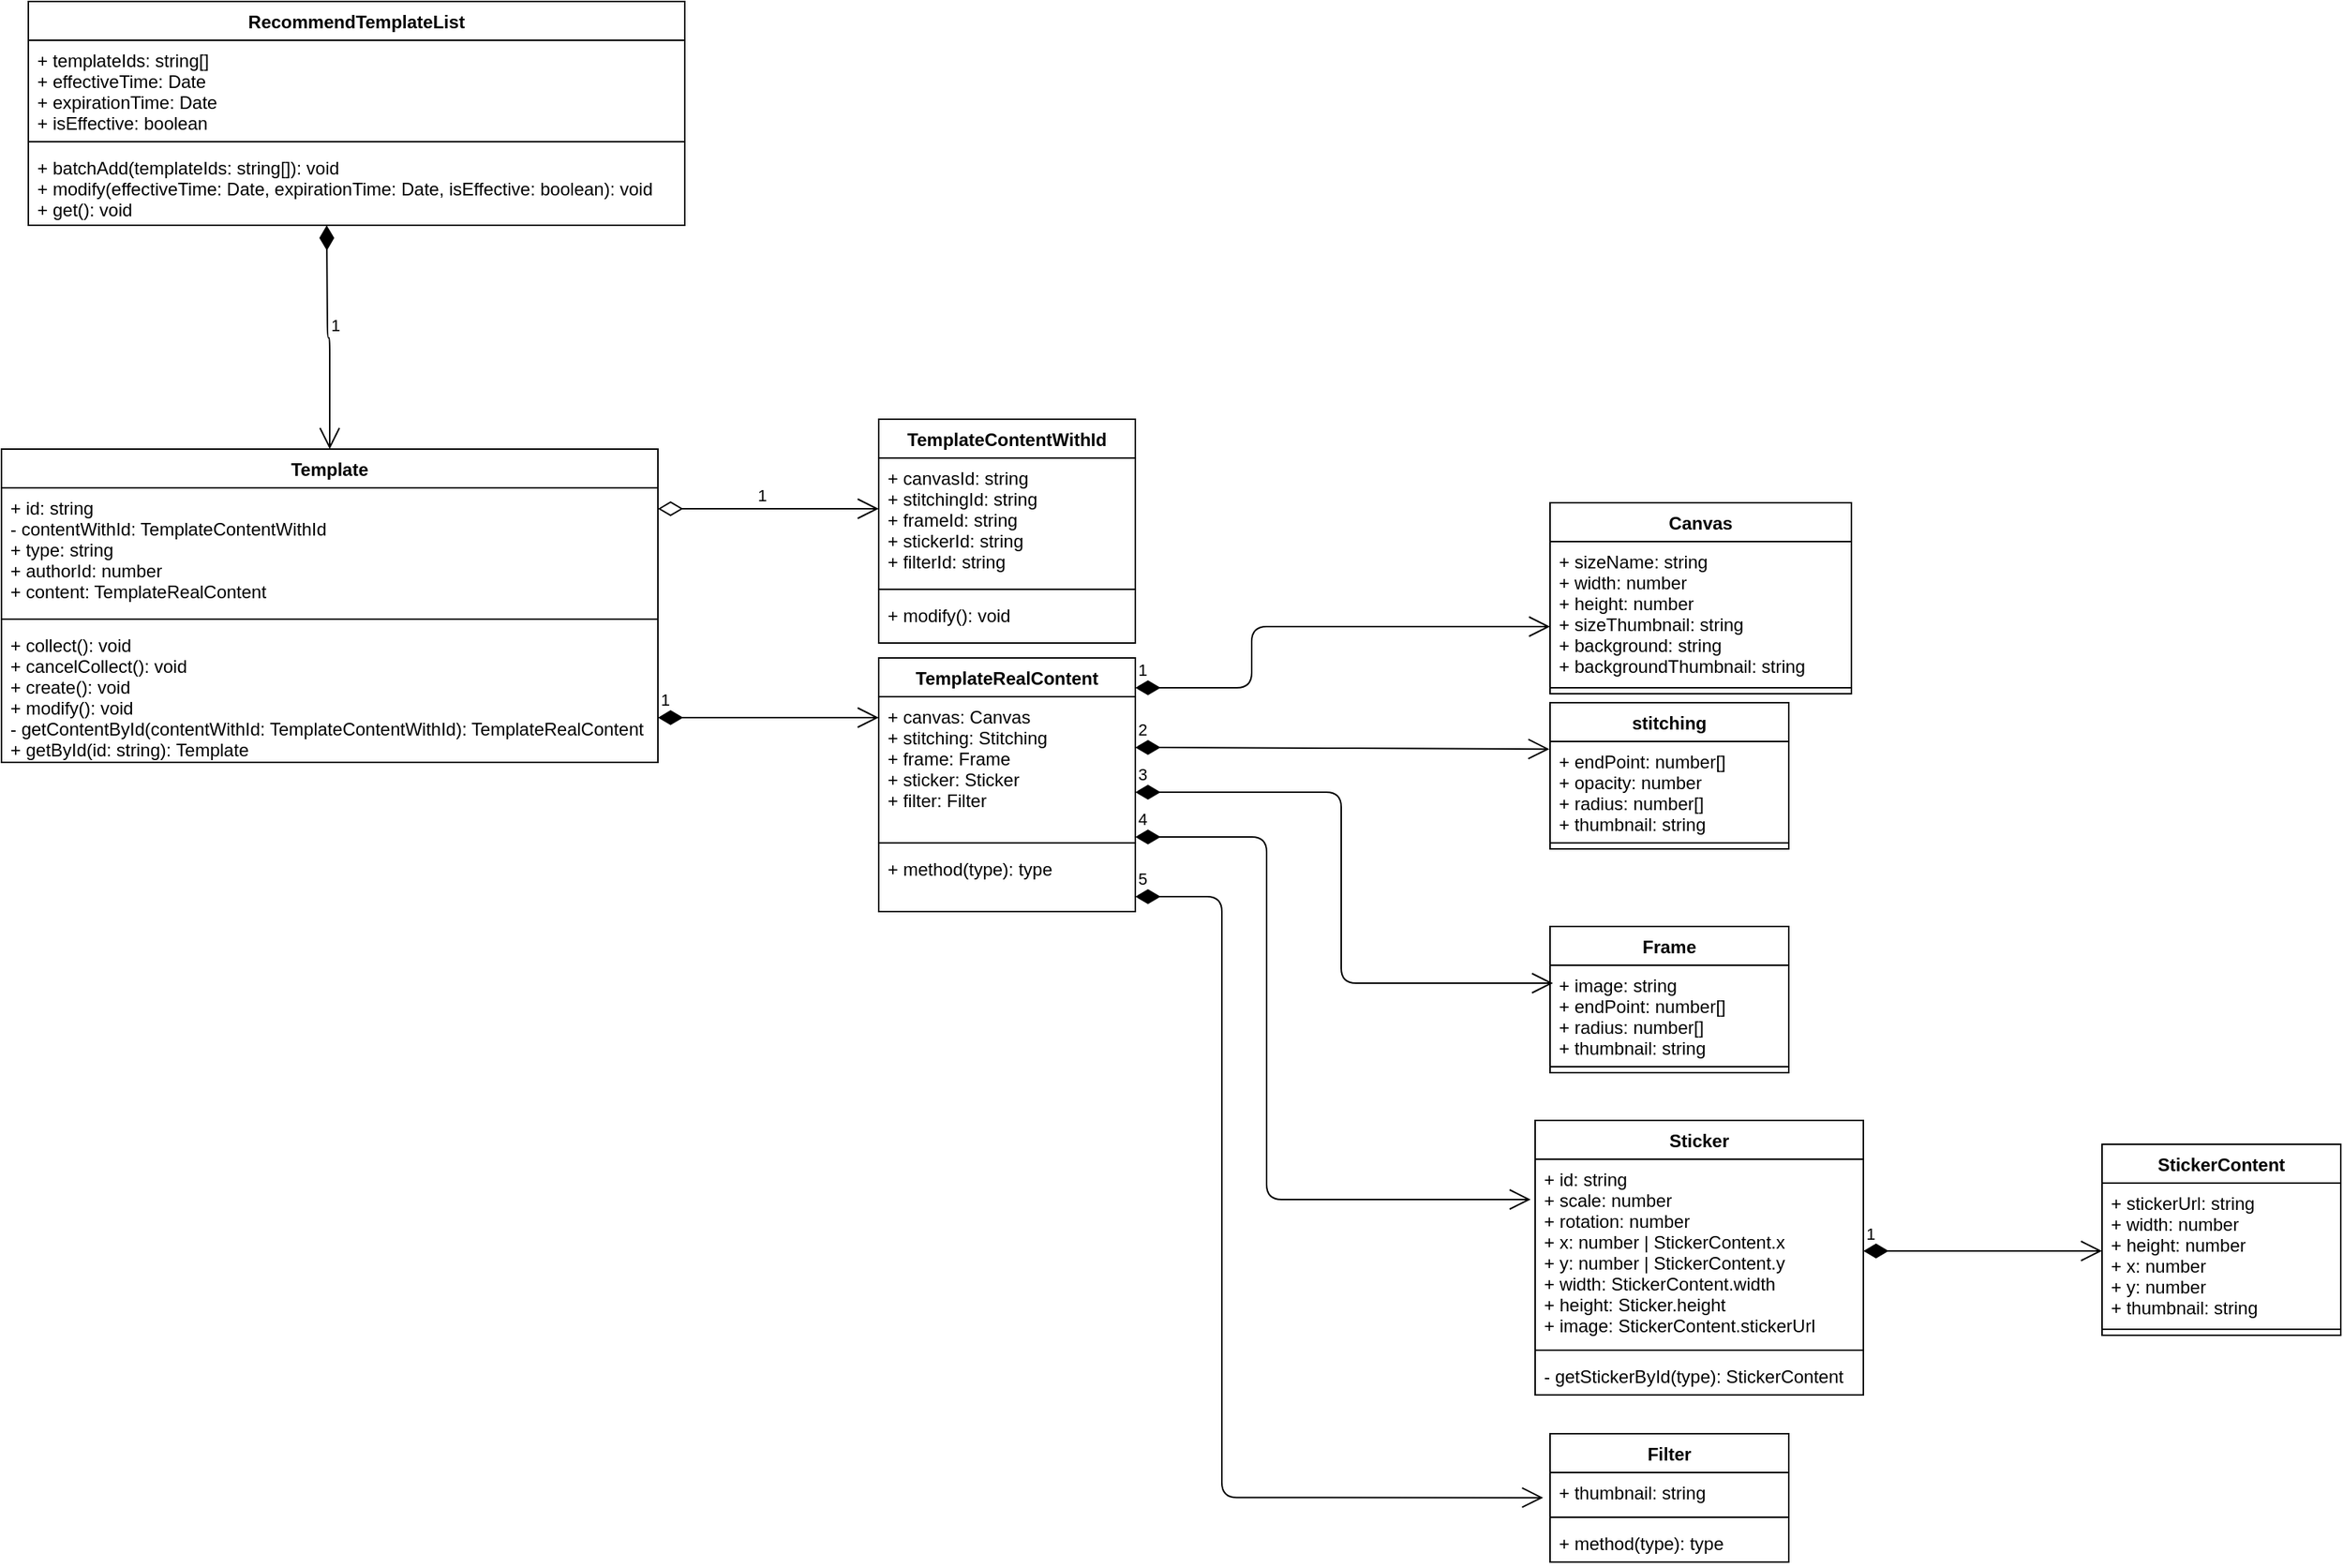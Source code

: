 <mxfile version="14.2.4" type="github">
  <diagram id="8jhjOeW3A8tFNFM3j3vJ" name="Page-1">
    <mxGraphModel dx="1113" dy="647" grid="1" gridSize="10" guides="1" tooltips="1" connect="1" arrows="1" fold="1" page="1" pageScale="1" pageWidth="2336" pageHeight="1654" math="0" shadow="0">
      <root>
        <mxCell id="0" />
        <mxCell id="1" parent="0" />
        <mxCell id="CpujZRGqxjHT9dfPmAvb-1" value="Template" style="swimlane;fontStyle=1;align=center;verticalAlign=top;childLayout=stackLayout;horizontal=1;startSize=26;horizontalStack=0;resizeParent=1;resizeParentMax=0;resizeLast=0;collapsible=1;marginBottom=0;" parent="1" vertex="1">
          <mxGeometry x="380" y="604" width="440" height="210" as="geometry" />
        </mxCell>
        <mxCell id="CpujZRGqxjHT9dfPmAvb-2" value="+ id: string&#xa;- contentWithId: TemplateContentWithId&#xa;+ type: string&#xa;+ authorId: number&#xa;+ content: TemplateRealContent" style="text;strokeColor=none;fillColor=none;align=left;verticalAlign=top;spacingLeft=4;spacingRight=4;overflow=hidden;rotatable=0;points=[[0,0.5],[1,0.5]];portConstraint=eastwest;" parent="CpujZRGqxjHT9dfPmAvb-1" vertex="1">
          <mxGeometry y="26" width="440" height="84" as="geometry" />
        </mxCell>
        <mxCell id="CpujZRGqxjHT9dfPmAvb-3" value="" style="line;strokeWidth=1;fillColor=none;align=left;verticalAlign=middle;spacingTop=-1;spacingLeft=3;spacingRight=3;rotatable=0;labelPosition=right;points=[];portConstraint=eastwest;" parent="CpujZRGqxjHT9dfPmAvb-1" vertex="1">
          <mxGeometry y="110" width="440" height="8" as="geometry" />
        </mxCell>
        <mxCell id="CpujZRGqxjHT9dfPmAvb-4" value="+ collect(): void&#xa;+ cancelCollect(): void&#xa;+ create(): void&#xa;+ modify(): void&#xa;- getContentById(contentWithId: TemplateContentWithId): TemplateRealContent&#xa;+ getById(id: string): Template" style="text;strokeColor=none;fillColor=none;align=left;verticalAlign=top;spacingLeft=4;spacingRight=4;overflow=hidden;rotatable=0;points=[[0,0.5],[1,0.5]];portConstraint=eastwest;" parent="CpujZRGqxjHT9dfPmAvb-1" vertex="1">
          <mxGeometry y="118" width="440" height="92" as="geometry" />
        </mxCell>
        <mxCell id="CpujZRGqxjHT9dfPmAvb-5" value="RecommendTemplateList" style="swimlane;fontStyle=1;align=center;verticalAlign=top;childLayout=stackLayout;horizontal=1;startSize=26;horizontalStack=0;resizeParent=1;resizeParentMax=0;resizeLast=0;collapsible=1;marginBottom=0;" parent="1" vertex="1">
          <mxGeometry x="398" y="304" width="440" height="150" as="geometry" />
        </mxCell>
        <mxCell id="CpujZRGqxjHT9dfPmAvb-6" value="+ templateIds: string[]&#xa;+ effectiveTime: Date&#xa;+ expirationTime: Date&#xa;+ isEffective: boolean" style="text;strokeColor=none;fillColor=none;align=left;verticalAlign=top;spacingLeft=4;spacingRight=4;overflow=hidden;rotatable=0;points=[[0,0.5],[1,0.5]];portConstraint=eastwest;" parent="CpujZRGqxjHT9dfPmAvb-5" vertex="1">
          <mxGeometry y="26" width="440" height="64" as="geometry" />
        </mxCell>
        <mxCell id="CpujZRGqxjHT9dfPmAvb-7" value="" style="line;strokeWidth=1;fillColor=none;align=left;verticalAlign=middle;spacingTop=-1;spacingLeft=3;spacingRight=3;rotatable=0;labelPosition=right;points=[];portConstraint=eastwest;" parent="CpujZRGqxjHT9dfPmAvb-5" vertex="1">
          <mxGeometry y="90" width="440" height="8" as="geometry" />
        </mxCell>
        <mxCell id="CpujZRGqxjHT9dfPmAvb-8" value="+ batchAdd(templateIds: string[]): void&#xa;+ modify(effectiveTime: Date, expirationTime: Date, isEffective: boolean): void&#xa;+ get(): void" style="text;strokeColor=none;fillColor=none;align=left;verticalAlign=top;spacingLeft=4;spacingRight=4;overflow=hidden;rotatable=0;points=[[0,0.5],[1,0.5]];portConstraint=eastwest;" parent="CpujZRGqxjHT9dfPmAvb-5" vertex="1">
          <mxGeometry y="98" width="440" height="52" as="geometry" />
        </mxCell>
        <mxCell id="CpujZRGqxjHT9dfPmAvb-9" value="1" style="endArrow=open;html=1;endSize=12;startArrow=diamondThin;startSize=14;startFill=1;edgeStyle=orthogonalEdgeStyle;align=left;verticalAlign=bottom;entryX=0.5;entryY=0;entryDx=0;entryDy=0;" parent="1" target="CpujZRGqxjHT9dfPmAvb-1" edge="1">
          <mxGeometry relative="1" as="geometry">
            <mxPoint x="598" y="454" as="sourcePoint" />
            <mxPoint x="598" y="544" as="targetPoint" />
            <Array as="points" />
            <mxPoint as="offset" />
          </mxGeometry>
        </mxCell>
        <mxCell id="CpujZRGqxjHT9dfPmAvb-10" value="1" style="endArrow=open;html=1;endSize=12;startArrow=diamondThin;startSize=14;startFill=0;edgeStyle=orthogonalEdgeStyle;align=left;verticalAlign=bottom;" parent="1" edge="1">
          <mxGeometry x="-0.125" relative="1" as="geometry">
            <mxPoint x="820" y="644" as="sourcePoint" />
            <mxPoint x="968" y="644" as="targetPoint" />
            <mxPoint as="offset" />
          </mxGeometry>
        </mxCell>
        <mxCell id="CpujZRGqxjHT9dfPmAvb-11" value="TemplateContentWithId" style="swimlane;fontStyle=1;align=center;verticalAlign=top;childLayout=stackLayout;horizontal=1;startSize=26;horizontalStack=0;resizeParent=1;resizeParentMax=0;resizeLast=0;collapsible=1;marginBottom=0;html=0;" parent="1" vertex="1">
          <mxGeometry x="968" y="584" width="172" height="150" as="geometry" />
        </mxCell>
        <mxCell id="CpujZRGqxjHT9dfPmAvb-12" value="+ canvasId: string&#xa;+ stitchingId: string&#xa;+ frameId: string&#xa;+ stickerId: string&#xa;+ filterId: string" style="text;strokeColor=none;fillColor=none;align=left;verticalAlign=top;spacingLeft=4;spacingRight=4;overflow=hidden;rotatable=0;points=[[0,0.5],[1,0.5]];portConstraint=eastwest;" parent="CpujZRGqxjHT9dfPmAvb-11" vertex="1">
          <mxGeometry y="26" width="172" height="84" as="geometry" />
        </mxCell>
        <mxCell id="CpujZRGqxjHT9dfPmAvb-13" value="" style="line;strokeWidth=1;fillColor=none;align=left;verticalAlign=middle;spacingTop=-1;spacingLeft=3;spacingRight=3;rotatable=0;labelPosition=right;points=[];portConstraint=eastwest;" parent="CpujZRGqxjHT9dfPmAvb-11" vertex="1">
          <mxGeometry y="110" width="172" height="8" as="geometry" />
        </mxCell>
        <mxCell id="CpujZRGqxjHT9dfPmAvb-14" value="+ modify(): void" style="text;strokeColor=none;fillColor=none;align=left;verticalAlign=top;spacingLeft=4;spacingRight=4;overflow=hidden;rotatable=0;points=[[0,0.5],[1,0.5]];portConstraint=eastwest;" parent="CpujZRGqxjHT9dfPmAvb-11" vertex="1">
          <mxGeometry y="118" width="172" height="32" as="geometry" />
        </mxCell>
        <mxCell id="CpujZRGqxjHT9dfPmAvb-15" value="1" style="endArrow=open;html=1;endSize=12;startArrow=diamondThin;startSize=14;startFill=1;edgeStyle=orthogonalEdgeStyle;align=left;verticalAlign=bottom;" parent="1" edge="1">
          <mxGeometry x="-1" y="3" relative="1" as="geometry">
            <mxPoint x="820" y="784" as="sourcePoint" />
            <mxPoint x="968" y="784" as="targetPoint" />
          </mxGeometry>
        </mxCell>
        <mxCell id="CpujZRGqxjHT9dfPmAvb-16" value="TemplateRealContent" style="swimlane;fontStyle=1;align=center;verticalAlign=top;childLayout=stackLayout;horizontal=1;startSize=26;horizontalStack=0;resizeParent=1;resizeParentMax=0;resizeLast=0;collapsible=1;marginBottom=0;html=0;" parent="1" vertex="1">
          <mxGeometry x="968" y="744" width="172" height="170" as="geometry" />
        </mxCell>
        <mxCell id="CpujZRGqxjHT9dfPmAvb-17" value="+ canvas: Canvas&#xa;+ stitching: Stitching&#xa;+ frame: Frame&#xa;+ sticker: Sticker&#xa;+ filter: Filter" style="text;strokeColor=none;fillColor=none;align=left;verticalAlign=top;spacingLeft=4;spacingRight=4;overflow=hidden;rotatable=0;points=[[0,0.5],[1,0.5]];portConstraint=eastwest;" parent="CpujZRGqxjHT9dfPmAvb-16" vertex="1">
          <mxGeometry y="26" width="172" height="94" as="geometry" />
        </mxCell>
        <mxCell id="CpujZRGqxjHT9dfPmAvb-18" value="" style="line;strokeWidth=1;fillColor=none;align=left;verticalAlign=middle;spacingTop=-1;spacingLeft=3;spacingRight=3;rotatable=0;labelPosition=right;points=[];portConstraint=eastwest;" parent="CpujZRGqxjHT9dfPmAvb-16" vertex="1">
          <mxGeometry y="120" width="172" height="8" as="geometry" />
        </mxCell>
        <mxCell id="CpujZRGqxjHT9dfPmAvb-19" value="+ method(type): type" style="text;strokeColor=none;fillColor=none;align=left;verticalAlign=top;spacingLeft=4;spacingRight=4;overflow=hidden;rotatable=0;points=[[0,0.5],[1,0.5]];portConstraint=eastwest;" parent="CpujZRGqxjHT9dfPmAvb-16" vertex="1">
          <mxGeometry y="128" width="172" height="42" as="geometry" />
        </mxCell>
        <mxCell id="CpujZRGqxjHT9dfPmAvb-20" value="1" style="endArrow=open;html=1;endSize=12;startArrow=diamondThin;startSize=14;startFill=1;edgeStyle=orthogonalEdgeStyle;align=left;verticalAlign=bottom;" parent="1" target="CpujZRGqxjHT9dfPmAvb-26" edge="1">
          <mxGeometry x="-1" y="3" relative="1" as="geometry">
            <mxPoint x="1140" y="764" as="sourcePoint" />
            <mxPoint x="1400" y="723" as="targetPoint" />
            <Array as="points">
              <mxPoint x="1218" y="764" />
              <mxPoint x="1218" y="723" />
            </Array>
          </mxGeometry>
        </mxCell>
        <mxCell id="CpujZRGqxjHT9dfPmAvb-21" value="2" style="endArrow=open;html=1;endSize=12;startArrow=diamondThin;startSize=14;startFill=1;edgeStyle=orthogonalEdgeStyle;align=left;verticalAlign=bottom;entryX=-0.003;entryY=0.08;entryDx=0;entryDy=0;entryPerimeter=0;" parent="1" target="CpujZRGqxjHT9dfPmAvb-30" edge="1">
          <mxGeometry x="-1" y="3" relative="1" as="geometry">
            <mxPoint x="1140" y="804" as="sourcePoint" />
            <mxPoint x="1288" y="804" as="targetPoint" />
          </mxGeometry>
        </mxCell>
        <mxCell id="CpujZRGqxjHT9dfPmAvb-22" value="3" style="endArrow=open;html=1;endSize=12;startArrow=diamondThin;startSize=14;startFill=1;edgeStyle=orthogonalEdgeStyle;align=left;verticalAlign=bottom;" parent="1" edge="1">
          <mxGeometry x="-1" y="3" relative="1" as="geometry">
            <mxPoint x="1140" y="834" as="sourcePoint" />
            <mxPoint x="1420" y="962" as="targetPoint" />
            <Array as="points">
              <mxPoint x="1278" y="834" />
              <mxPoint x="1278" y="962" />
              <mxPoint x="1416" y="962" />
            </Array>
          </mxGeometry>
        </mxCell>
        <mxCell id="CpujZRGqxjHT9dfPmAvb-23" value="4" style="endArrow=open;html=1;endSize=12;startArrow=diamondThin;startSize=14;startFill=1;edgeStyle=orthogonalEdgeStyle;align=left;verticalAlign=bottom;" parent="1" edge="1">
          <mxGeometry x="-1" y="3" relative="1" as="geometry">
            <mxPoint x="1140" y="864" as="sourcePoint" />
            <mxPoint x="1405" y="1107" as="targetPoint" />
            <Array as="points">
              <mxPoint x="1228" y="864" />
              <mxPoint x="1228" y="1107" />
            </Array>
          </mxGeometry>
        </mxCell>
        <mxCell id="CpujZRGqxjHT9dfPmAvb-24" value="5" style="endArrow=open;html=1;endSize=12;startArrow=diamondThin;startSize=14;startFill=1;edgeStyle=orthogonalEdgeStyle;align=left;verticalAlign=bottom;entryX=-0.029;entryY=0.647;entryDx=0;entryDy=0;entryPerimeter=0;" parent="1" target="CpujZRGqxjHT9dfPmAvb-42" edge="1">
          <mxGeometry x="-1" y="3" relative="1" as="geometry">
            <mxPoint x="1140" y="904" as="sourcePoint" />
            <mxPoint x="1288" y="904" as="targetPoint" />
            <Array as="points">
              <mxPoint x="1198" y="904" />
              <mxPoint x="1198" y="1307" />
            </Array>
          </mxGeometry>
        </mxCell>
        <mxCell id="CpujZRGqxjHT9dfPmAvb-25" value="Canvas" style="swimlane;fontStyle=1;align=center;verticalAlign=top;childLayout=stackLayout;horizontal=1;startSize=26;horizontalStack=0;resizeParent=1;resizeParentMax=0;resizeLast=0;collapsible=1;marginBottom=0;html=0;" parent="1" vertex="1">
          <mxGeometry x="1418" y="640" width="202" height="128" as="geometry" />
        </mxCell>
        <mxCell id="CpujZRGqxjHT9dfPmAvb-26" value="+ sizeName: string&#xa;+ width: number&#xa;+ height: number&#xa;+ sizeThumbnail: string&#xa;+ background: string&#xa;+ backgroundThumbnail: string" style="text;strokeColor=none;fillColor=none;align=left;verticalAlign=top;spacingLeft=4;spacingRight=4;overflow=hidden;rotatable=0;points=[[0,0.5],[1,0.5]];portConstraint=eastwest;" parent="CpujZRGqxjHT9dfPmAvb-25" vertex="1">
          <mxGeometry y="26" width="202" height="94" as="geometry" />
        </mxCell>
        <mxCell id="CpujZRGqxjHT9dfPmAvb-27" value="" style="line;strokeWidth=1;fillColor=none;align=left;verticalAlign=middle;spacingTop=-1;spacingLeft=3;spacingRight=3;rotatable=0;labelPosition=right;points=[];portConstraint=eastwest;" parent="CpujZRGqxjHT9dfPmAvb-25" vertex="1">
          <mxGeometry y="120" width="202" height="8" as="geometry" />
        </mxCell>
        <mxCell id="CpujZRGqxjHT9dfPmAvb-29" value="stitching" style="swimlane;fontStyle=1;align=center;verticalAlign=top;childLayout=stackLayout;horizontal=1;startSize=26;horizontalStack=0;resizeParent=1;resizeParentMax=0;resizeLast=0;collapsible=1;marginBottom=0;html=0;" parent="1" vertex="1">
          <mxGeometry x="1418" y="774" width="160" height="98" as="geometry" />
        </mxCell>
        <mxCell id="CpujZRGqxjHT9dfPmAvb-30" value="+ endPoint: number[]&#xa;+ opacity: number&#xa;+ radius: number[]&#xa;+ thumbnail: string" style="text;strokeColor=none;fillColor=none;align=left;verticalAlign=top;spacingLeft=4;spacingRight=4;overflow=hidden;rotatable=0;points=[[0,0.5],[1,0.5]];portConstraint=eastwest;" parent="CpujZRGqxjHT9dfPmAvb-29" vertex="1">
          <mxGeometry y="26" width="160" height="64" as="geometry" />
        </mxCell>
        <mxCell id="CpujZRGqxjHT9dfPmAvb-31" value="" style="line;strokeWidth=1;fillColor=none;align=left;verticalAlign=middle;spacingTop=-1;spacingLeft=3;spacingRight=3;rotatable=0;labelPosition=right;points=[];portConstraint=eastwest;" parent="CpujZRGqxjHT9dfPmAvb-29" vertex="1">
          <mxGeometry y="90" width="160" height="8" as="geometry" />
        </mxCell>
        <mxCell id="CpujZRGqxjHT9dfPmAvb-33" value="Sticker" style="swimlane;fontStyle=1;align=center;verticalAlign=top;childLayout=stackLayout;horizontal=1;startSize=26;horizontalStack=0;resizeParent=1;resizeParentMax=0;resizeLast=0;collapsible=1;marginBottom=0;html=0;" parent="1" vertex="1">
          <mxGeometry x="1408" y="1054" width="220" height="184" as="geometry" />
        </mxCell>
        <mxCell id="CpujZRGqxjHT9dfPmAvb-34" value="+ id: string&#xa;+ scale: number&#xa;+ rotation: number&#xa;+ x: number | StickerContent.x&#xa;+ y: number | StickerContent.y&#xa;+ width: StickerContent.width&#xa;+ height: Sticker.height&#xa;+ image: StickerContent.stickerUrl" style="text;strokeColor=none;fillColor=none;align=left;verticalAlign=top;spacingLeft=4;spacingRight=4;overflow=hidden;rotatable=0;points=[[0,0.5],[1,0.5]];portConstraint=eastwest;" parent="CpujZRGqxjHT9dfPmAvb-33" vertex="1">
          <mxGeometry y="26" width="220" height="124" as="geometry" />
        </mxCell>
        <mxCell id="CpujZRGqxjHT9dfPmAvb-35" value="" style="line;strokeWidth=1;fillColor=none;align=left;verticalAlign=middle;spacingTop=-1;spacingLeft=3;spacingRight=3;rotatable=0;labelPosition=right;points=[];portConstraint=eastwest;" parent="CpujZRGqxjHT9dfPmAvb-33" vertex="1">
          <mxGeometry y="150" width="220" height="8" as="geometry" />
        </mxCell>
        <mxCell id="CpujZRGqxjHT9dfPmAvb-36" value="- getStickerById(type): StickerContent" style="text;strokeColor=none;fillColor=none;align=left;verticalAlign=top;spacingLeft=4;spacingRight=4;overflow=hidden;rotatable=0;points=[[0,0.5],[1,0.5]];portConstraint=eastwest;" parent="CpujZRGqxjHT9dfPmAvb-33" vertex="1">
          <mxGeometry y="158" width="220" height="26" as="geometry" />
        </mxCell>
        <mxCell id="CpujZRGqxjHT9dfPmAvb-37" value="Frame" style="swimlane;fontStyle=1;align=center;verticalAlign=top;childLayout=stackLayout;horizontal=1;startSize=26;horizontalStack=0;resizeParent=1;resizeParentMax=0;resizeLast=0;collapsible=1;marginBottom=0;html=0;" parent="1" vertex="1">
          <mxGeometry x="1418" y="924" width="160" height="98" as="geometry" />
        </mxCell>
        <mxCell id="CpujZRGqxjHT9dfPmAvb-38" value="+ image: string&#xa;+ endPoint: number[]&#xa;+ radius: number[]&#xa;+ thumbnail: string" style="text;strokeColor=none;fillColor=none;align=left;verticalAlign=top;spacingLeft=4;spacingRight=4;overflow=hidden;rotatable=0;points=[[0,0.5],[1,0.5]];portConstraint=eastwest;" parent="CpujZRGqxjHT9dfPmAvb-37" vertex="1">
          <mxGeometry y="26" width="160" height="64" as="geometry" />
        </mxCell>
        <mxCell id="CpujZRGqxjHT9dfPmAvb-39" value="" style="line;strokeWidth=1;fillColor=none;align=left;verticalAlign=middle;spacingTop=-1;spacingLeft=3;spacingRight=3;rotatable=0;labelPosition=right;points=[];portConstraint=eastwest;" parent="CpujZRGqxjHT9dfPmAvb-37" vertex="1">
          <mxGeometry y="90" width="160" height="8" as="geometry" />
        </mxCell>
        <mxCell id="CpujZRGqxjHT9dfPmAvb-41" value="Filter" style="swimlane;fontStyle=1;align=center;verticalAlign=top;childLayout=stackLayout;horizontal=1;startSize=26;horizontalStack=0;resizeParent=1;resizeParentMax=0;resizeLast=0;collapsible=1;marginBottom=0;html=0;" parent="1" vertex="1">
          <mxGeometry x="1418" y="1264" width="160" height="86" as="geometry" />
        </mxCell>
        <mxCell id="CpujZRGqxjHT9dfPmAvb-42" value="+ thumbnail: string" style="text;strokeColor=none;fillColor=none;align=left;verticalAlign=top;spacingLeft=4;spacingRight=4;overflow=hidden;rotatable=0;points=[[0,0.5],[1,0.5]];portConstraint=eastwest;" parent="CpujZRGqxjHT9dfPmAvb-41" vertex="1">
          <mxGeometry y="26" width="160" height="26" as="geometry" />
        </mxCell>
        <mxCell id="CpujZRGqxjHT9dfPmAvb-43" value="" style="line;strokeWidth=1;fillColor=none;align=left;verticalAlign=middle;spacingTop=-1;spacingLeft=3;spacingRight=3;rotatable=0;labelPosition=right;points=[];portConstraint=eastwest;" parent="CpujZRGqxjHT9dfPmAvb-41" vertex="1">
          <mxGeometry y="52" width="160" height="8" as="geometry" />
        </mxCell>
        <mxCell id="CpujZRGqxjHT9dfPmAvb-44" value="+ method(type): type" style="text;strokeColor=none;fillColor=none;align=left;verticalAlign=top;spacingLeft=4;spacingRight=4;overflow=hidden;rotatable=0;points=[[0,0.5],[1,0.5]];portConstraint=eastwest;" parent="CpujZRGqxjHT9dfPmAvb-41" vertex="1">
          <mxGeometry y="60" width="160" height="26" as="geometry" />
        </mxCell>
        <mxCell id="CpujZRGqxjHT9dfPmAvb-45" value="StickerContent" style="swimlane;fontStyle=1;align=center;verticalAlign=top;childLayout=stackLayout;horizontal=1;startSize=26;horizontalStack=0;resizeParent=1;resizeParentMax=0;resizeLast=0;collapsible=1;marginBottom=0;html=0;" parent="1" vertex="1">
          <mxGeometry x="1788" y="1070" width="160" height="128" as="geometry" />
        </mxCell>
        <mxCell id="CpujZRGqxjHT9dfPmAvb-46" value="+ stickerUrl: string&#xa;+ width: number&#xa;+ height: number&#xa;+ x: number&#xa;+ y: number&#xa;+ thumbnail: string" style="text;strokeColor=none;fillColor=none;align=left;verticalAlign=top;spacingLeft=4;spacingRight=4;overflow=hidden;rotatable=0;points=[[0,0.5],[1,0.5]];portConstraint=eastwest;" parent="CpujZRGqxjHT9dfPmAvb-45" vertex="1">
          <mxGeometry y="26" width="160" height="94" as="geometry" />
        </mxCell>
        <mxCell id="CpujZRGqxjHT9dfPmAvb-47" value="" style="line;strokeWidth=1;fillColor=none;align=left;verticalAlign=middle;spacingTop=-1;spacingLeft=3;spacingRight=3;rotatable=0;labelPosition=right;points=[];portConstraint=eastwest;" parent="CpujZRGqxjHT9dfPmAvb-45" vertex="1">
          <mxGeometry y="120" width="160" height="8" as="geometry" />
        </mxCell>
        <mxCell id="CpujZRGqxjHT9dfPmAvb-49" value="1" style="endArrow=open;html=1;endSize=12;startArrow=diamondThin;startSize=14;startFill=1;edgeStyle=orthogonalEdgeStyle;align=left;verticalAlign=bottom;" parent="1" edge="1">
          <mxGeometry x="-1" y="3" relative="1" as="geometry">
            <mxPoint x="1628" y="1141.5" as="sourcePoint" />
            <mxPoint x="1788" y="1141.5" as="targetPoint" />
          </mxGeometry>
        </mxCell>
      </root>
    </mxGraphModel>
  </diagram>
</mxfile>
